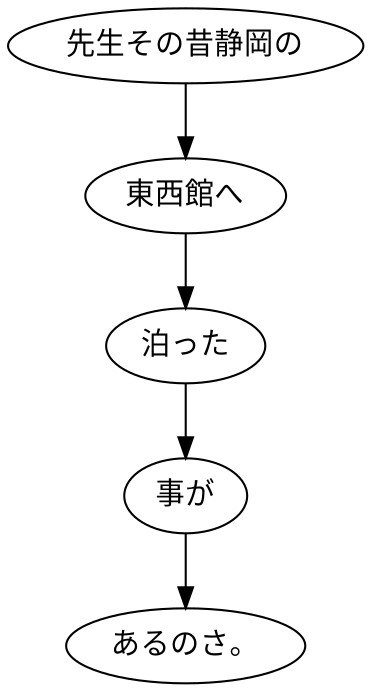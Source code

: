 digraph graph3647 {
	node0 [label="先生その昔静岡の"];
	node1 [label="東西館へ"];
	node2 [label="泊った"];
	node3 [label="事が"];
	node4 [label="あるのさ。"];
	node0 -> node1;
	node1 -> node2;
	node2 -> node3;
	node3 -> node4;
}
